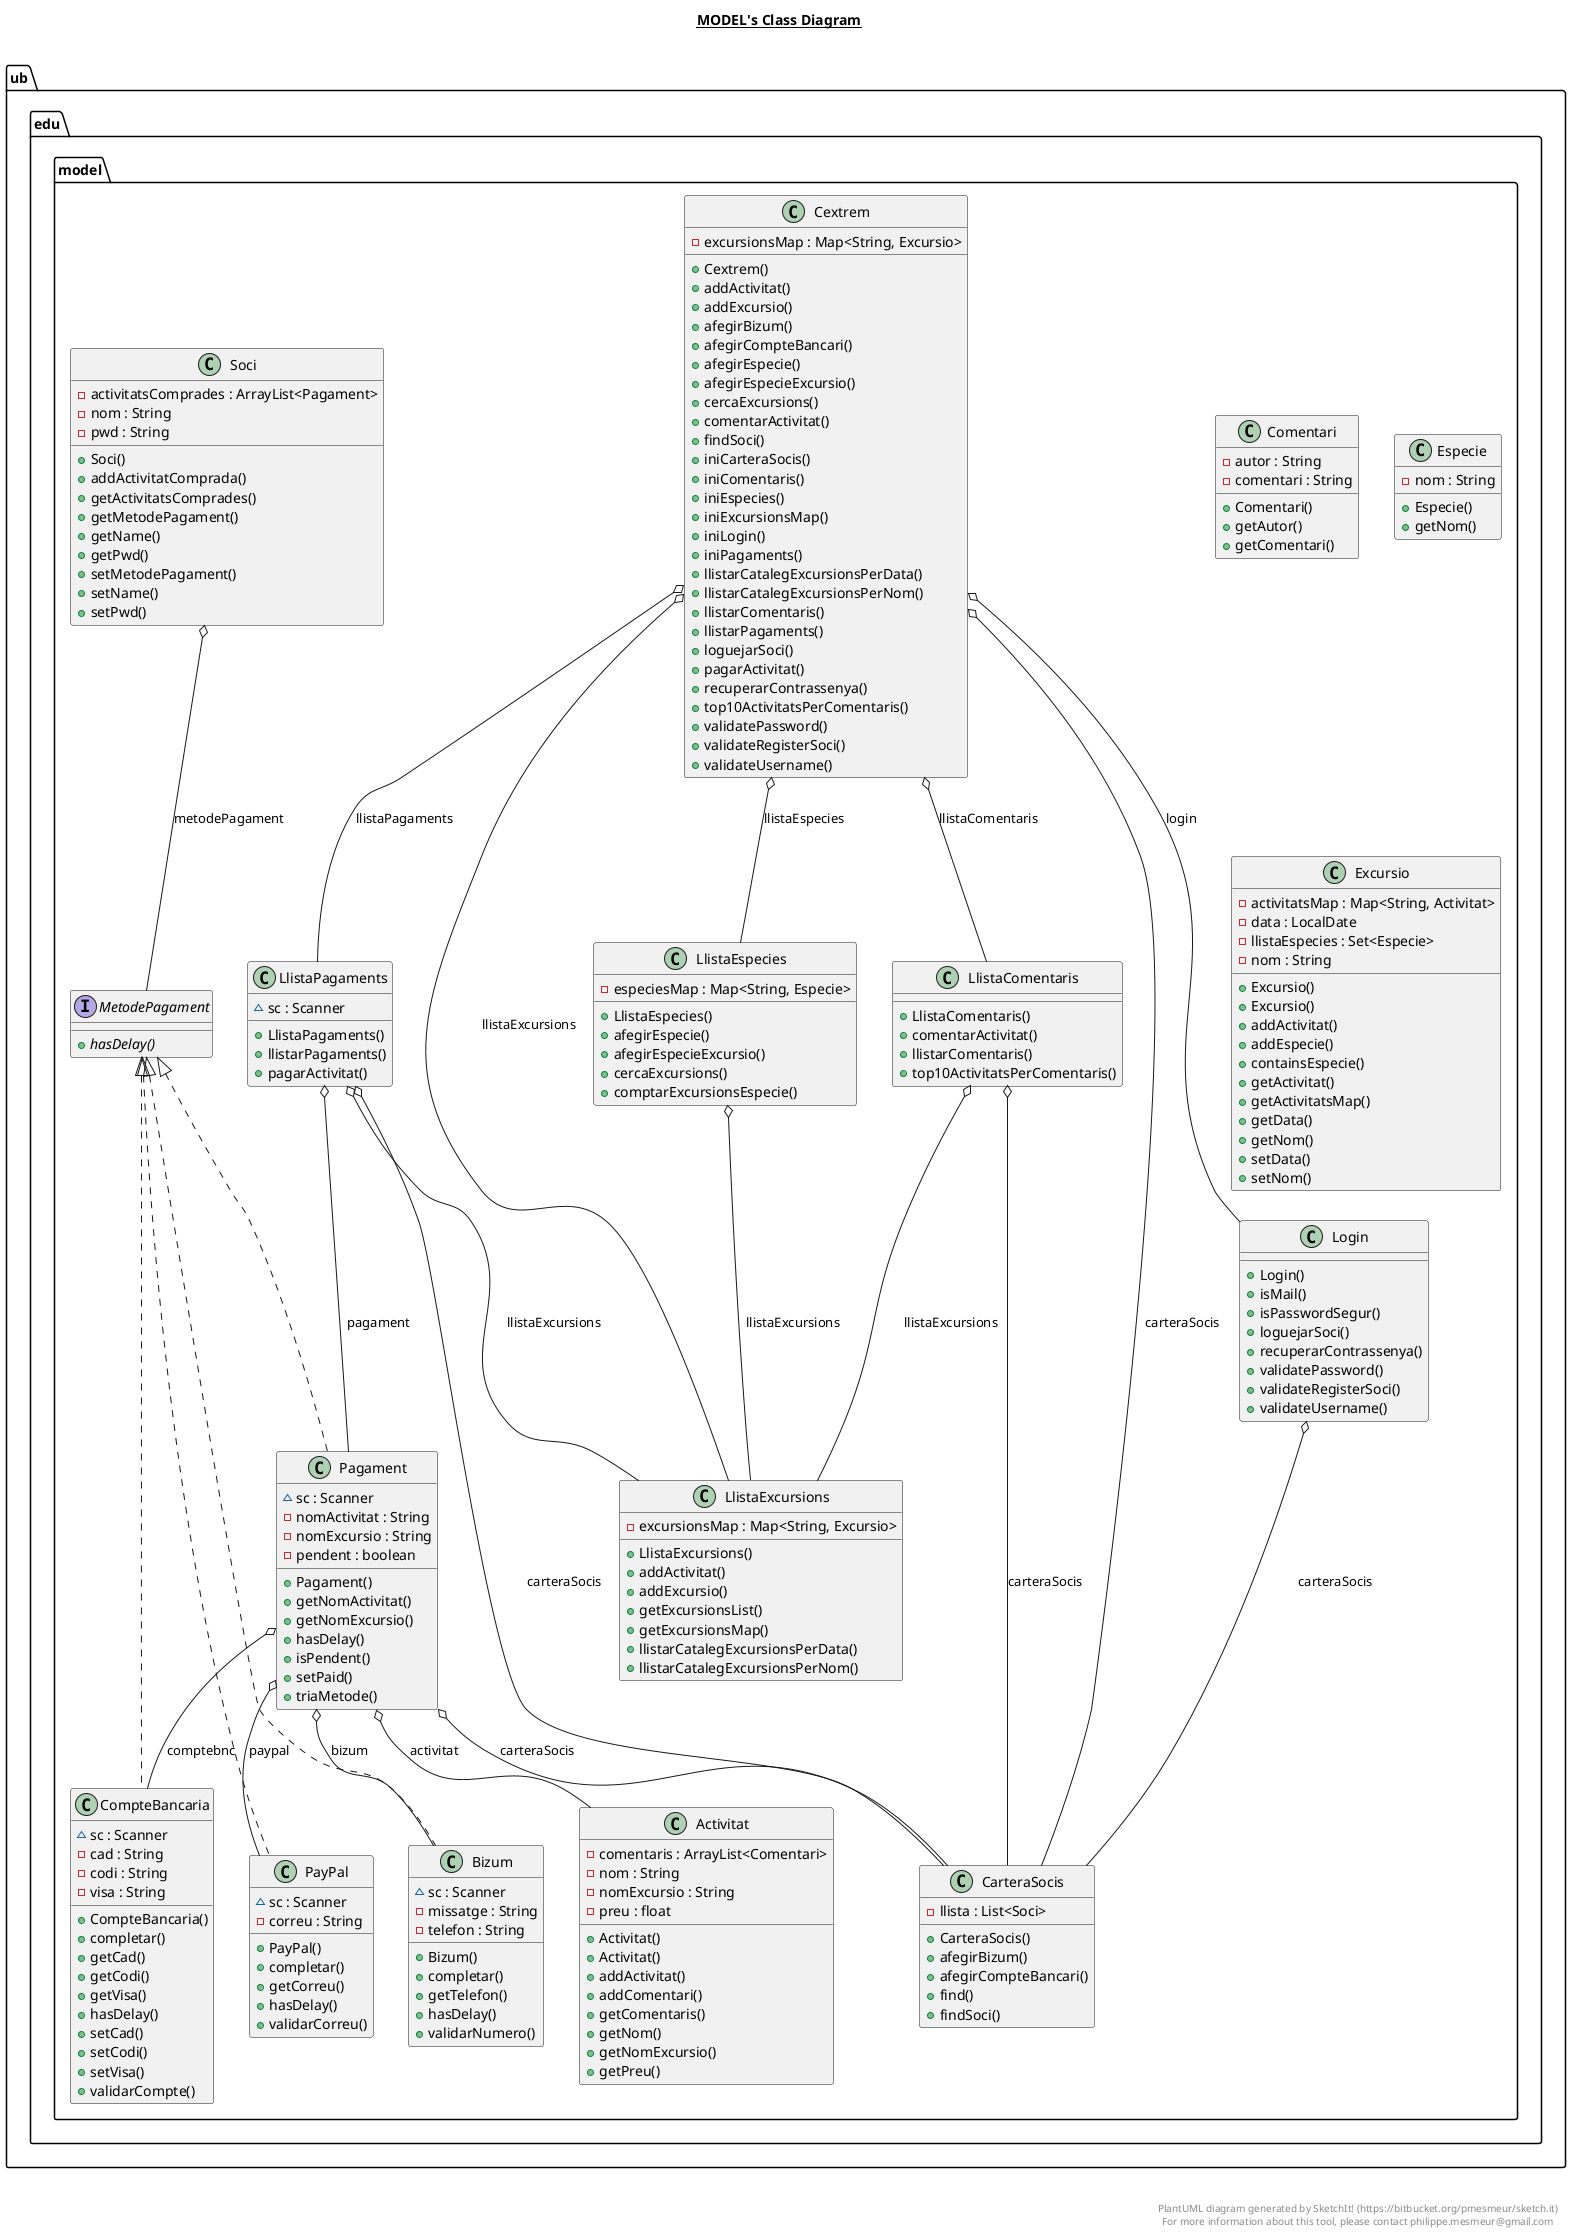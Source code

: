 @startuml

title __MODEL's Class Diagram__\n

  namespace ub.edu.model {
    class ub.edu.model.Activitat {
        - comentaris : ArrayList<Comentari>
        - nom : String
        - nomExcursio : String
        - preu : float
        + Activitat()
        + Activitat()
        + addActivitat()
        + addComentari()
        + getComentaris()
        + getNom()
        + getNomExcursio()
        + getPreu()
    }
  }
  

  namespace ub.edu.model {
    class ub.edu.model.Bizum {
        ~ sc : Scanner
        - missatge : String
        - telefon : String
        + Bizum()
        + completar()
        + getTelefon()
        + hasDelay()
        + validarNumero()
    }
  }
  

  namespace ub.edu.model {
    class ub.edu.model.CarteraSocis {
        - llista : List<Soci>
        + CarteraSocis()
        + afegirBizum()
        + afegirCompteBancari()
        + find()
        + findSoci()
    }
  }
  

  namespace ub.edu.model {
    class ub.edu.model.Cextrem {
        - excursionsMap : Map<String, Excursio>
        + Cextrem()
        + addActivitat()
        + addExcursio()
        + afegirBizum()
        + afegirCompteBancari()
        + afegirEspecie()
        + afegirEspecieExcursio()
        + cercaExcursions()
        + comentarActivitat()
        + findSoci()
        + iniCarteraSocis()
        + iniComentaris()
        + iniEspecies()
        + iniExcursionsMap()
        + iniLogin()
        + iniPagaments()
        + llistarCatalegExcursionsPerData()
        + llistarCatalegExcursionsPerNom()
        + llistarComentaris()
        + llistarPagaments()
        + loguejarSoci()
        + pagarActivitat()
        + recuperarContrassenya()
        + top10ActivitatsPerComentaris()
        + validatePassword()
        + validateRegisterSoci()
        + validateUsername()
    }
  }
  

  namespace ub.edu.model {
    class ub.edu.model.Comentari {
        - autor : String
        - comentari : String
        + Comentari()
        + getAutor()
        + getComentari()
    }
  }
  

  namespace ub.edu.model {
    class ub.edu.model.CompteBancaria {
        ~ sc : Scanner
        - cad : String
        - codi : String
        - visa : String
        + CompteBancaria()
        + completar()
        + getCad()
        + getCodi()
        + getVisa()
        + hasDelay()
        + setCad()
        + setCodi()
        + setVisa()
        + validarCompte()
    }
  }
  

  namespace ub.edu.model {
    class ub.edu.model.Especie {
        - nom : String
        + Especie()
        + getNom()
    }
  }
  

  namespace ub.edu.model {
    class ub.edu.model.Excursio {
        - activitatsMap : Map<String, Activitat>
        - data : LocalDate
        - llistaEspecies : Set<Especie>
        - nom : String
        + Excursio()
        + Excursio()
        + addActivitat()
        + addEspecie()
        + containsEspecie()
        + getActivitat()
        + getActivitatsMap()
        + getData()
        + getNom()
        + setData()
        + setNom()
    }
  }
  

  namespace ub.edu.model {
    class ub.edu.model.LlistaComentaris {
        + LlistaComentaris()
        + comentarActivitat()
        + llistarComentaris()
        + top10ActivitatsPerComentaris()
    }
  }
  

  namespace ub.edu.model {
    class ub.edu.model.LlistaEspecies {
        - especiesMap : Map<String, Especie>
        + LlistaEspecies()
        + afegirEspecie()
        + afegirEspecieExcursio()
        + cercaExcursions()
        + comptarExcursionsEspecie()
    }
  }
  

  namespace ub.edu.model {
    class ub.edu.model.LlistaExcursions {
        - excursionsMap : Map<String, Excursio>
        + LlistaExcursions()
        + addActivitat()
        + addExcursio()
        + getExcursionsList()
        + getExcursionsMap()
        + llistarCatalegExcursionsPerData()
        + llistarCatalegExcursionsPerNom()
    }
  }
  

  namespace ub.edu.model {
    class ub.edu.model.LlistaPagaments {
        ~ sc : Scanner
        + LlistaPagaments()
        + llistarPagaments()
        + pagarActivitat()
    }
  }
  

  namespace ub.edu.model {
    class ub.edu.model.Login {
        + Login()
        + isMail()
        + isPasswordSegur()
        + loguejarSoci()
        + recuperarContrassenya()
        + validatePassword()
        + validateRegisterSoci()
        + validateUsername()
    }
  }
  

  namespace ub.edu.model {
    interface ub.edu.model.MetodePagament {
        {abstract} + hasDelay()
    }
  }
  

  namespace ub.edu.model {
    class ub.edu.model.Pagament {
        ~ sc : Scanner
        - nomActivitat : String
        - nomExcursio : String
        - pendent : boolean
        + Pagament()
        + getNomActivitat()
        + getNomExcursio()
        + hasDelay()
        + isPendent()
        + setPaid()
        + triaMetode()
    }
  }
  

  namespace ub.edu.model {
    class ub.edu.model.PayPal {
        ~ sc : Scanner
        - correu : String
        + PayPal()
        + completar()
        + getCorreu()
        + hasDelay()
        + validarCorreu()
    }
  }
  

  namespace ub.edu.model {
    class ub.edu.model.Soci {
        - activitatsComprades : ArrayList<Pagament>
        - nom : String
        - pwd : String
        + Soci()
        + addActivitatComprada()
        + getActivitatsComprades()
        + getMetodePagament()
        + getName()
        + getPwd()
        + setMetodePagament()
        + setName()
        + setPwd()
    }
  }
  

  ub.edu.model.Bizum .up.|> ub.edu.model.MetodePagament
  ub.edu.model.Cextrem o-- ub.edu.model.CarteraSocis : carteraSocis
  ub.edu.model.Cextrem o-- ub.edu.model.LlistaComentaris : llistaComentaris
  ub.edu.model.Cextrem o-- ub.edu.model.LlistaEspecies : llistaEspecies
  ub.edu.model.Cextrem o-- ub.edu.model.LlistaExcursions : llistaExcursions
  ub.edu.model.Cextrem o-- ub.edu.model.LlistaPagaments : llistaPagaments
  ub.edu.model.Cextrem o-- ub.edu.model.Login : login
  ub.edu.model.CompteBancaria .up.|> ub.edu.model.MetodePagament
  ub.edu.model.LlistaComentaris o-- ub.edu.model.CarteraSocis : carteraSocis
  ub.edu.model.LlistaComentaris o-- ub.edu.model.LlistaExcursions : llistaExcursions
  ub.edu.model.LlistaEspecies o-- ub.edu.model.LlistaExcursions : llistaExcursions
  ub.edu.model.LlistaPagaments o-- ub.edu.model.CarteraSocis : carteraSocis
  ub.edu.model.LlistaPagaments o-- ub.edu.model.LlistaExcursions : llistaExcursions
  ub.edu.model.LlistaPagaments o-- ub.edu.model.Pagament : pagament
  ub.edu.model.Login o-- ub.edu.model.CarteraSocis : carteraSocis
  ub.edu.model.Pagament .up.|> ub.edu.model.MetodePagament
  ub.edu.model.Pagament o-- ub.edu.model.Activitat : activitat
  ub.edu.model.Pagament o-- ub.edu.model.Bizum : bizum
  ub.edu.model.Pagament o-- ub.edu.model.CarteraSocis : carteraSocis
  ub.edu.model.Pagament o-- ub.edu.model.CompteBancaria : comptebnc
  ub.edu.model.Pagament o-- ub.edu.model.PayPal : paypal
  ub.edu.model.PayPal .up.|> ub.edu.model.MetodePagament
  ub.edu.model.Soci o-- ub.edu.model.MetodePagament : metodePagament


right footer


PlantUML diagram generated by SketchIt! (https://bitbucket.org/pmesmeur/sketch.it)
For more information about this tool, please contact philippe.mesmeur@gmail.com
endfooter

@enduml
